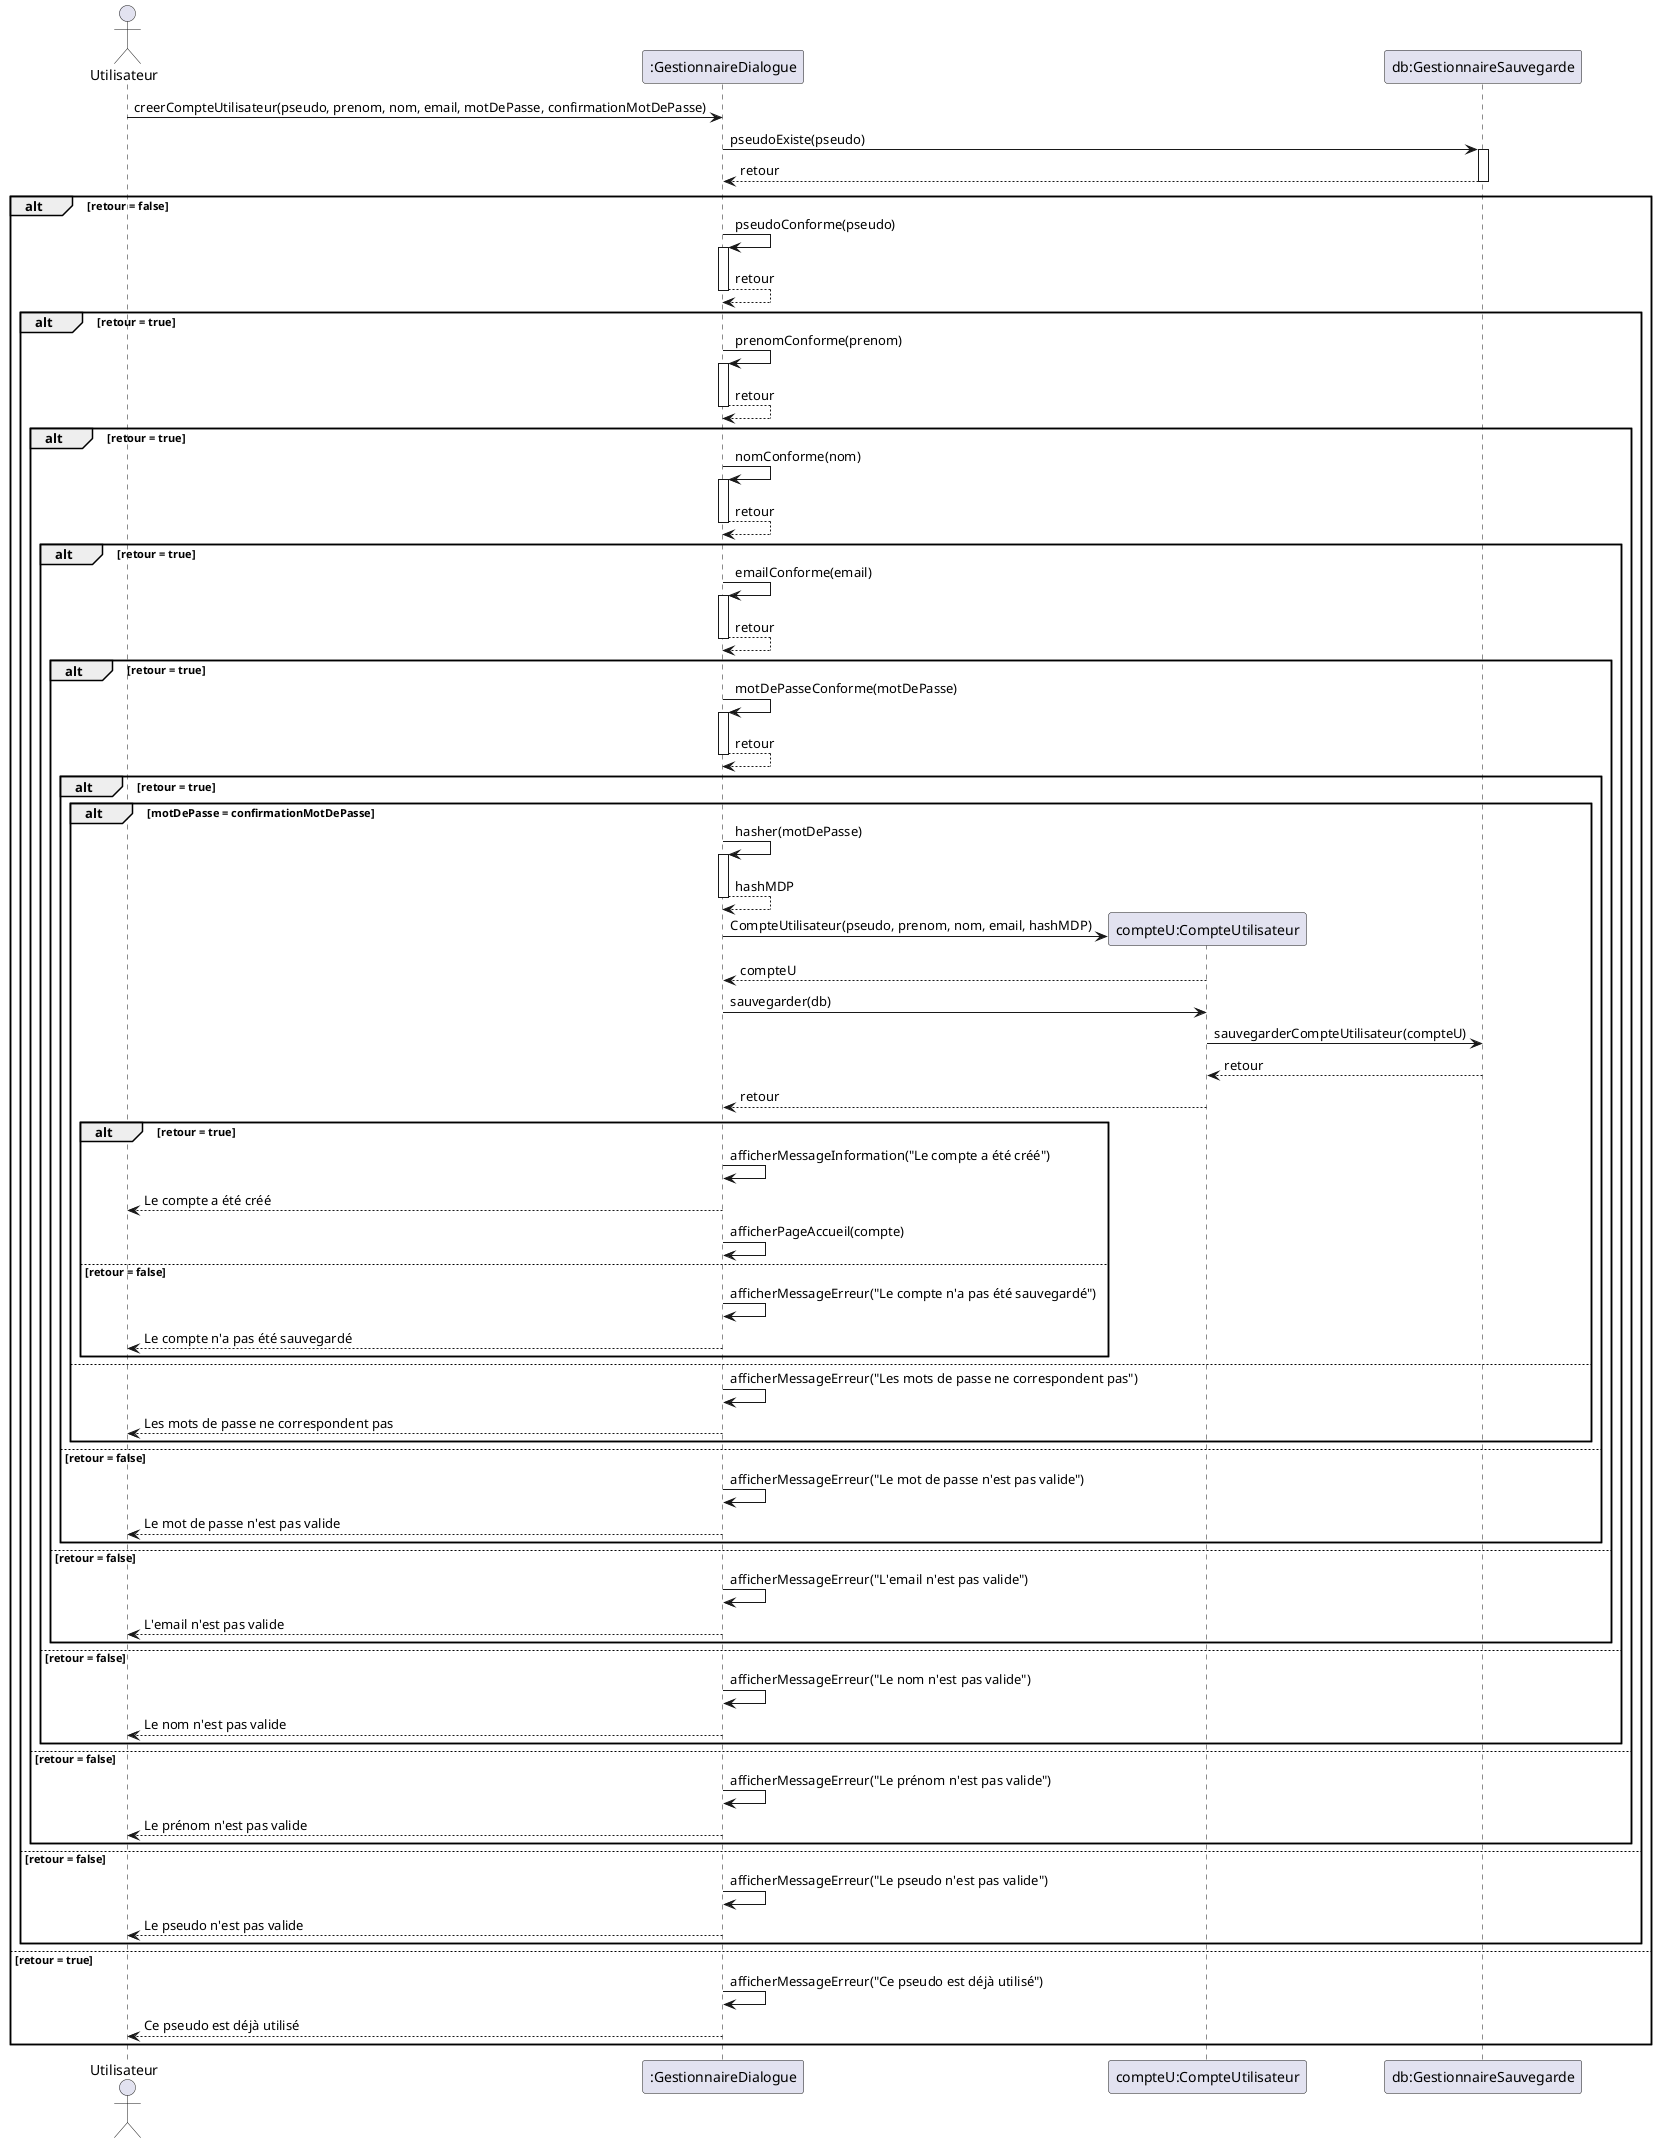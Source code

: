 @startuml Creer un compte utilisateur
actor "Utilisateur" as us
participant ":GestionnaireDialogue" as gd
participant "compteU:CompteUtilisateur" as cu
participant "db:GestionnaireSauvegarde" as gs

us 	-> 	gd : creerCompteUtilisateur(pseudo, prenom, nom, email, motDePasse, confirmationMotDePasse)
' verification du pseudo
gd 	-> gs ++: pseudoExiste(pseudo)
gs 	--> gd --: retour
alt retour = false
gd 	-> 	gd ++: pseudoConforme(pseudo)
gd 	--> 	gd --: retour
alt retour = true
' verification du prénom
gd 	-> 	gd ++: prenomConforme(prenom)
gd 	--> 	gd --: retour
alt retour = true
' verification du nom
gd 	-> 	gd ++: nomConforme(nom)
gd 	--> 	gd --: retour
alt retour = true
' verification de l'email
gd 	-> 	gd ++: emailConforme(email)
gd 	--> 	gd --: retour
alt retour = true
' verification du mot de passe
gd 	-> 	gd ++: motDePasseConforme(motDePasse)
gd 	--> 	gd --: retour
alt retour = true
alt motDePasse = confirmationMotDePasse
gd 	-> gd ++: hasher(motDePasse)
gd 	--> gd --: hashMDP
gd 	-> cu **: CompteUtilisateur(pseudo, prenom, nom, email, hashMDP)
cu 	--> gd --: compteU
gd 	-> cu : sauvegarder(db)
cu 	-> gs : sauvegarderCompteUtilisateur(compteU)
gs 	--> cu : retour
cu 	--> gd : retour
alt retour = true
gd 	-> 	gd : afficherMessageInformation("Le compte a été créé")
gd 	--> 	us : Le compte a été créé
gd -> gd : afficherPageAccueil(compte)
else retour = false
gd 	-> 	gd : afficherMessageErreur("Le compte n'a pas été sauvegardé")
gd 	--> 	us : Le compte n'a pas été sauvegardé
end
else
gd 	-> 	gd : afficherMessageErreur("Les mots de passe ne correspondent pas")
gd 	--> 	us : Les mots de passe ne correspondent pas
end
else retour = false
gd 	-> 	gd : afficherMessageErreur("Le mot de passe n'est pas valide")
gd 	--> 	us : Le mot de passe n'est pas valide
end
else retour = false
gd 	-> 	gd : afficherMessageErreur("L'email n'est pas valide")
gd 	--> 	us : L'email n'est pas valide
end
else retour = false
gd 	-> 	gd : afficherMessageErreur("Le nom n'est pas valide")
gd 	--> 	us : Le nom n'est pas valide
end
else retour = false
gd 	-> 	gd : afficherMessageErreur("Le prénom n'est pas valide")
gd 	--> 	us : Le prénom n'est pas valide
end
else retour = false
gd 	-> 	gd : afficherMessageErreur("Le pseudo n'est pas valide")
gd 	--> 	us : Le pseudo n'est pas valide
end
else retour = true
gd 	-> 	gd : afficherMessageErreur("Ce pseudo est déjà utilisé")
gd 	--> 	us : Ce pseudo est déjà utilisé
end
@enduml